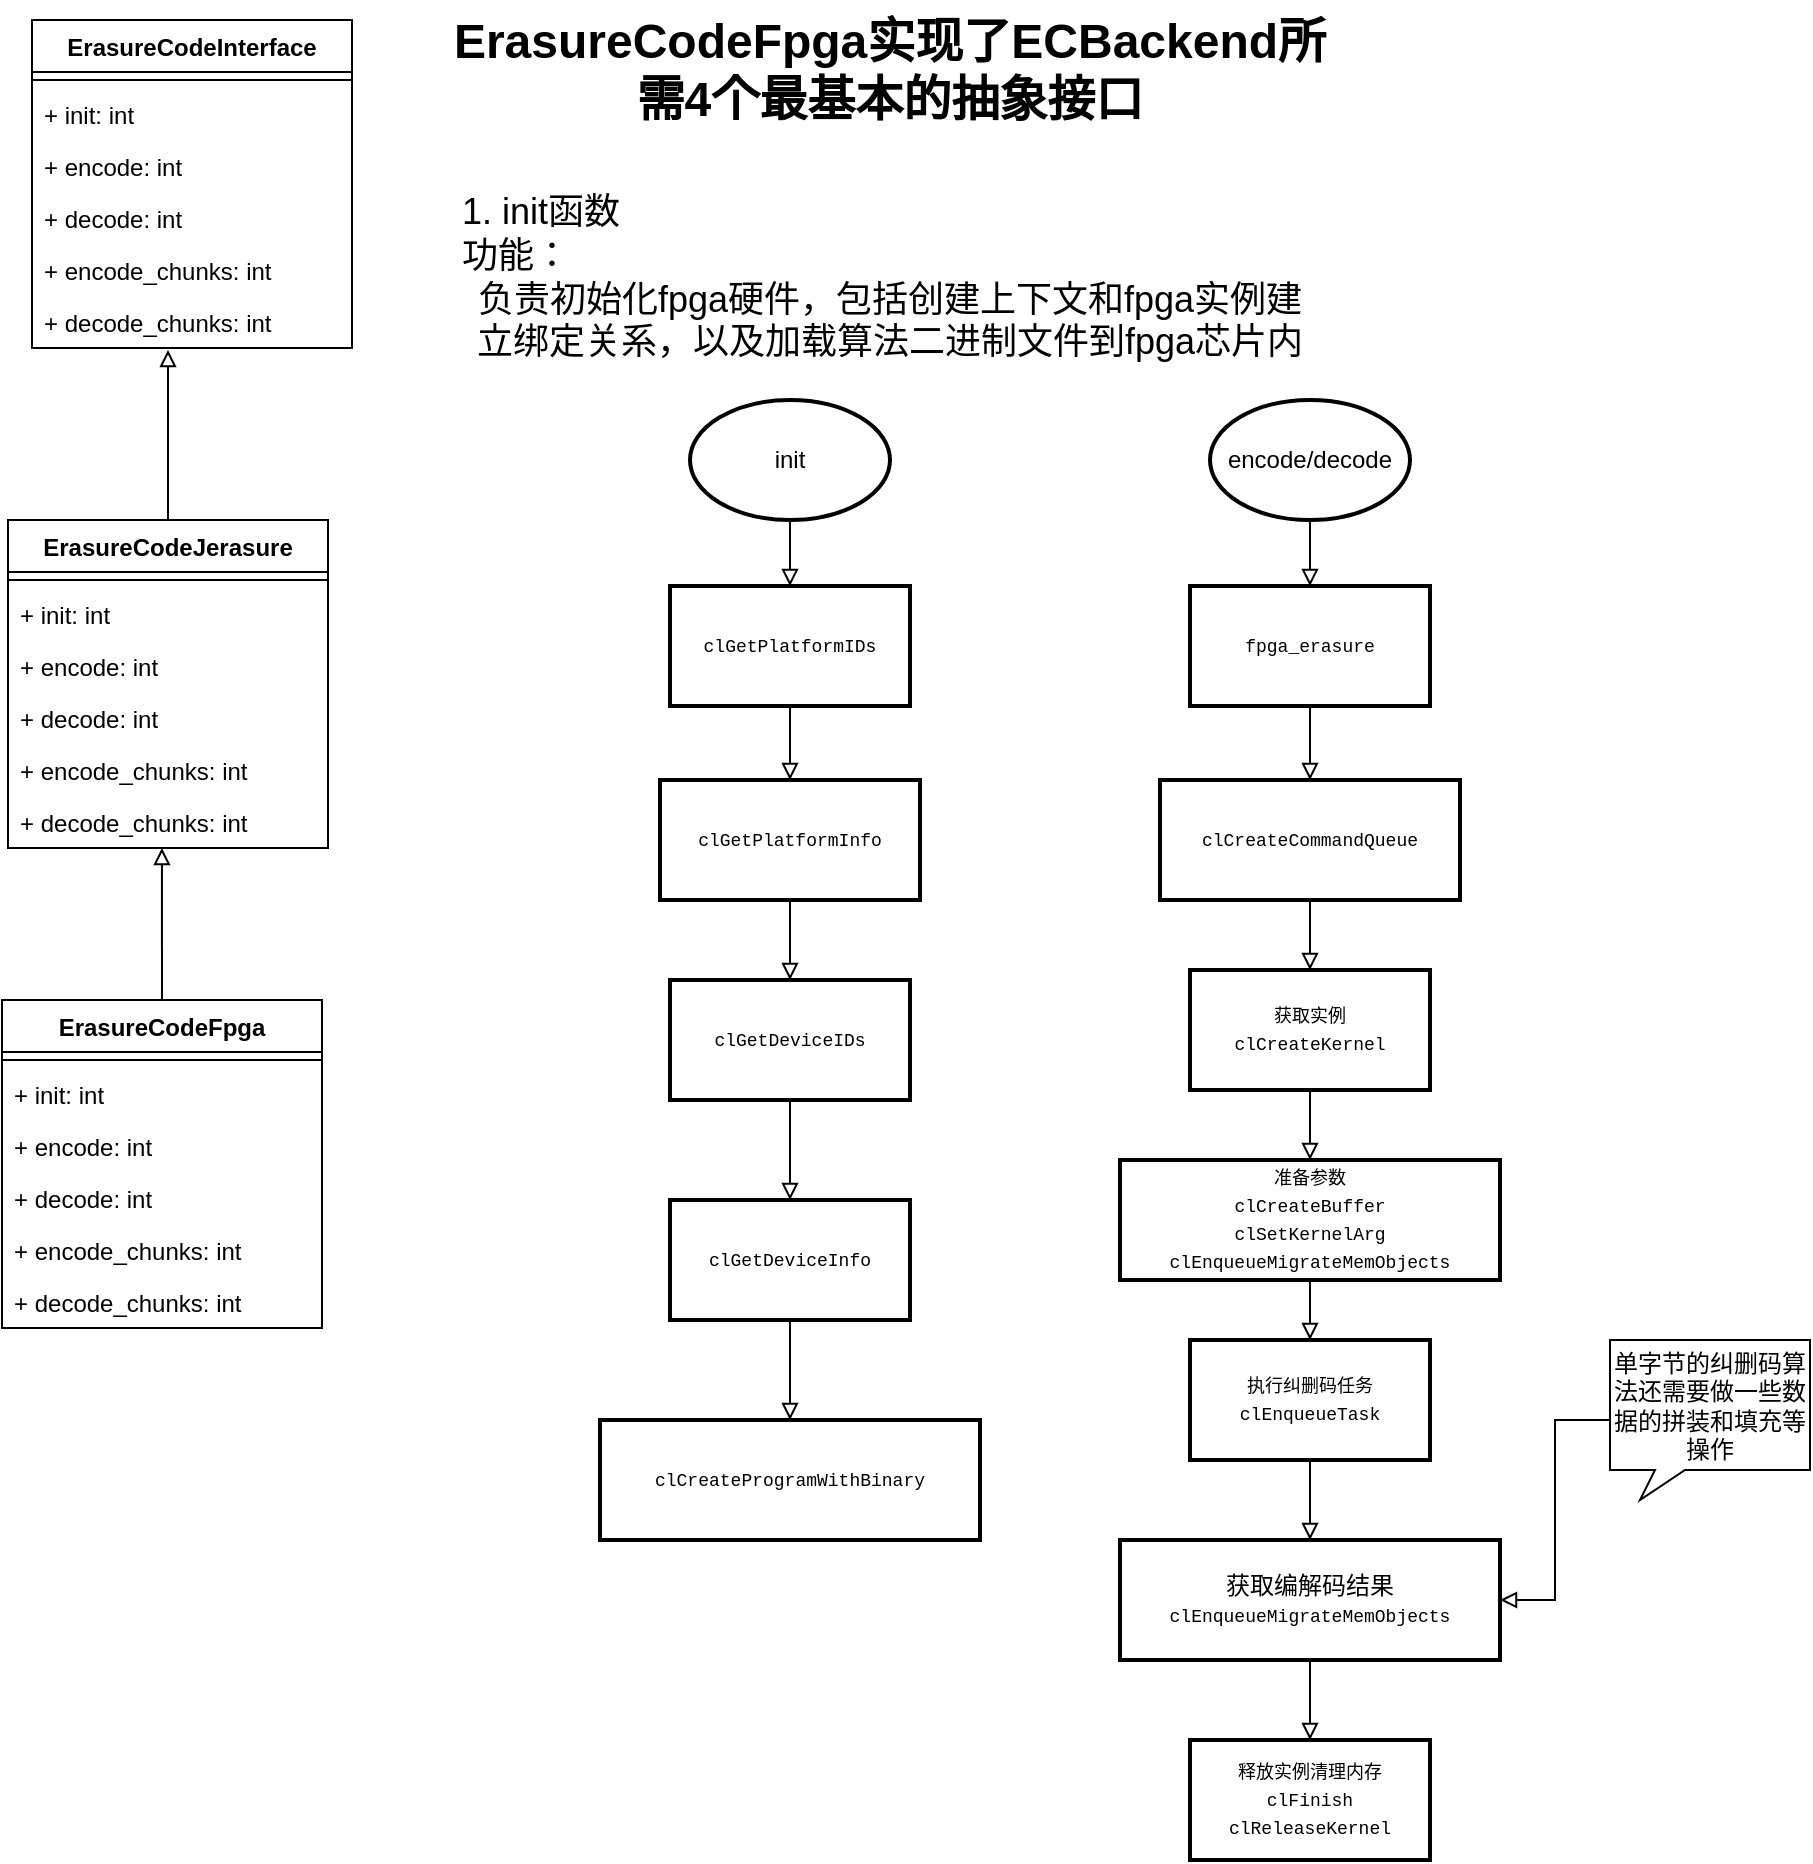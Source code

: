 <mxfile version="13.6.10" type="github">
  <diagram id="fZNxtknCqyulpOdQsxTu" name="Page-1">
    <mxGraphModel dx="1426" dy="803" grid="1" gridSize="10" guides="1" tooltips="1" connect="1" arrows="1" fold="1" page="1" pageScale="1" pageWidth="827" pageHeight="1169" math="0" shadow="0">
      <root>
        <mxCell id="0" />
        <mxCell id="1" parent="0" />
        <mxCell id="kQczTYPBpwKkl19j958R-11" style="edgeStyle=orthogonalEdgeStyle;rounded=0;orthogonalLoop=1;jettySize=auto;html=1;exitX=0.5;exitY=0;exitDx=0;exitDy=0;endArrow=block;endFill=0;entryX=0.481;entryY=1;entryDx=0;entryDy=0;entryPerimeter=0;" edge="1" parent="1" source="kQczTYPBpwKkl19j958R-6" target="kQczTYPBpwKkl19j958R-14">
          <mxGeometry relative="1" as="geometry">
            <mxPoint x="186" y="301" as="targetPoint" />
          </mxGeometry>
        </mxCell>
        <mxCell id="kQczTYPBpwKkl19j958R-26" value="&lt;div style=&quot;text-align: left&quot;&gt;&lt;span style=&quot;font-size: 18px&quot;&gt;1. init函数&lt;/span&gt;&lt;/div&gt;&lt;div style=&quot;text-align: left&quot;&gt;&lt;span style=&quot;font-size: 18px&quot;&gt;功能：&lt;/span&gt;&lt;/div&gt;&lt;font style=&quot;font-size: 18px&quot;&gt;负责初始化fpga硬件，包括创建上下文和fpga实例建立绑定关系，以及加载算法二进制文件到fpga芯片内&lt;/font&gt;" style="text;html=1;strokeColor=none;fillColor=none;align=center;verticalAlign=middle;whiteSpace=wrap;rounded=0;" vertex="1" parent="1">
          <mxGeometry x="325" y="149" width="430" height="120" as="geometry" />
        </mxCell>
        <mxCell id="kQczTYPBpwKkl19j958R-27" value="&lt;span style=&quot;font-weight: 700&quot;&gt;&lt;font style=&quot;font-size: 24px&quot;&gt;ErasureCodeFpga实现了ECBackend所需4个最基本的抽象接口&lt;/font&gt;&lt;/span&gt;" style="text;html=1;strokeColor=none;fillColor=none;align=center;verticalAlign=middle;whiteSpace=wrap;rounded=0;" vertex="1" parent="1">
          <mxGeometry x="310" y="70" width="460" height="70" as="geometry" />
        </mxCell>
        <mxCell id="kQczTYPBpwKkl19j958R-39" value="" style="edgeStyle=orthogonalEdgeStyle;rounded=0;orthogonalLoop=1;jettySize=auto;html=1;endArrow=block;endFill=0;" edge="1" parent="1" source="kQczTYPBpwKkl19j958R-37" target="kQczTYPBpwKkl19j958R-38">
          <mxGeometry relative="1" as="geometry" />
        </mxCell>
        <mxCell id="kQczTYPBpwKkl19j958R-37" value="init" style="strokeWidth=2;html=1;shape=mxgraph.flowchart.start_1;whiteSpace=wrap;" vertex="1" parent="1">
          <mxGeometry x="440" y="270" width="100" height="60" as="geometry" />
        </mxCell>
        <mxCell id="kQczTYPBpwKkl19j958R-41" value="" style="edgeStyle=orthogonalEdgeStyle;rounded=0;orthogonalLoop=1;jettySize=auto;html=1;endArrow=block;endFill=0;" edge="1" parent="1" source="kQczTYPBpwKkl19j958R-38" target="kQczTYPBpwKkl19j958R-40">
          <mxGeometry relative="1" as="geometry" />
        </mxCell>
        <mxCell id="kQczTYPBpwKkl19j958R-38" value="&lt;div style=&quot;font-family: &amp;#34;menlo&amp;#34; , &amp;#34;monaco&amp;#34; , &amp;#34;courier new&amp;#34; , monospace ; font-size: 9px ; line-height: 14px&quot;&gt;&lt;span style=&quot;background-color: rgb(255 , 255 , 255)&quot;&gt;clGetPlatformIDs&lt;/span&gt;&lt;/div&gt;" style="whiteSpace=wrap;html=1;strokeWidth=2;" vertex="1" parent="1">
          <mxGeometry x="430" y="363" width="120" height="60" as="geometry" />
        </mxCell>
        <mxCell id="kQczTYPBpwKkl19j958R-43" value="" style="edgeStyle=orthogonalEdgeStyle;rounded=0;orthogonalLoop=1;jettySize=auto;html=1;endArrow=block;endFill=0;fontColor=#000000;" edge="1" parent="1" source="kQczTYPBpwKkl19j958R-40" target="kQczTYPBpwKkl19j958R-42">
          <mxGeometry relative="1" as="geometry" />
        </mxCell>
        <mxCell id="kQczTYPBpwKkl19j958R-40" value="&lt;div style=&quot;font-family: menlo, monaco, &amp;quot;courier new&amp;quot;, monospace; font-size: 9px; line-height: 14px;&quot;&gt;&lt;span style=&quot;&quot;&gt;clGetPlatformInfo&lt;/span&gt;&lt;/div&gt;" style="whiteSpace=wrap;html=1;strokeWidth=2;labelBackgroundColor=#ffffff;" vertex="1" parent="1">
          <mxGeometry x="425" y="460" width="130" height="60" as="geometry" />
        </mxCell>
        <mxCell id="kQczTYPBpwKkl19j958R-45" value="" style="edgeStyle=orthogonalEdgeStyle;rounded=0;orthogonalLoop=1;jettySize=auto;html=1;endArrow=block;endFill=0;fontColor=#000000;" edge="1" parent="1" source="kQczTYPBpwKkl19j958R-42" target="kQczTYPBpwKkl19j958R-44">
          <mxGeometry relative="1" as="geometry" />
        </mxCell>
        <mxCell id="kQczTYPBpwKkl19j958R-42" value="&lt;div style=&quot;font-family: menlo, monaco, &amp;quot;courier new&amp;quot;, monospace; font-size: 9px; line-height: 14px;&quot;&gt;&lt;span style=&quot;&quot;&gt;clGetDeviceIDs&lt;/span&gt;&lt;/div&gt;" style="whiteSpace=wrap;html=1;strokeWidth=2;labelBackgroundColor=#FFFFFF;" vertex="1" parent="1">
          <mxGeometry x="430" y="560" width="120" height="60" as="geometry" />
        </mxCell>
        <mxCell id="kQczTYPBpwKkl19j958R-47" value="" style="edgeStyle=orthogonalEdgeStyle;rounded=0;orthogonalLoop=1;jettySize=auto;html=1;endArrow=block;endFill=0;fontColor=#000000;" edge="1" parent="1" source="kQczTYPBpwKkl19j958R-44" target="kQczTYPBpwKkl19j958R-46">
          <mxGeometry relative="1" as="geometry" />
        </mxCell>
        <mxCell id="kQczTYPBpwKkl19j958R-44" value="&lt;meta charset=&quot;utf-8&quot;&gt;&lt;div style=&quot;font-family: menlo, monaco, &amp;quot;courier new&amp;quot;, monospace; font-weight: normal; font-size: 9px; line-height: 14px;&quot;&gt;&lt;div&gt;&lt;span style=&quot;&quot;&gt;clGetDeviceInfo&lt;/span&gt;&lt;/div&gt;&lt;/div&gt;" style="whiteSpace=wrap;html=1;strokeWidth=2;labelBackgroundColor=#FFFFFF;" vertex="1" parent="1">
          <mxGeometry x="430" y="670" width="120" height="60" as="geometry" />
        </mxCell>
        <mxCell id="kQczTYPBpwKkl19j958R-46" value="&lt;div style=&quot;font-family: menlo, monaco, &amp;quot;courier new&amp;quot;, monospace; font-size: 9px; line-height: 14px;&quot;&gt;&lt;span style=&quot;&quot;&gt;clCreateProgramWithBinary&lt;/span&gt;&lt;/div&gt;" style="whiteSpace=wrap;html=1;strokeWidth=2;labelBackgroundColor=#FFFFFF;" vertex="1" parent="1">
          <mxGeometry x="395" y="780" width="190" height="60" as="geometry" />
        </mxCell>
        <mxCell id="kQczTYPBpwKkl19j958R-59" value="" style="edgeStyle=orthogonalEdgeStyle;rounded=0;orthogonalLoop=1;jettySize=auto;html=1;endArrow=block;endFill=0;fontColor=#000000;" edge="1" parent="1" source="kQczTYPBpwKkl19j958R-48" target="kQczTYPBpwKkl19j958R-58">
          <mxGeometry relative="1" as="geometry" />
        </mxCell>
        <mxCell id="kQczTYPBpwKkl19j958R-48" value="encode/decode" style="strokeWidth=2;html=1;shape=mxgraph.flowchart.start_1;whiteSpace=wrap;labelBackgroundColor=#FFFFFF;fontColor=#000000;" vertex="1" parent="1">
          <mxGeometry x="700" y="270" width="100" height="60" as="geometry" />
        </mxCell>
        <mxCell id="kQczTYPBpwKkl19j958R-6" value="ErasureCodeFpga" style="swimlane;fontStyle=1;align=center;verticalAlign=top;childLayout=stackLayout;horizontal=1;startSize=26;horizontalStack=0;resizeParent=1;resizeParentMax=0;resizeLast=0;collapsible=1;marginBottom=0;" vertex="1" parent="1">
          <mxGeometry x="96" y="570" width="160" height="164" as="geometry" />
        </mxCell>
        <mxCell id="kQczTYPBpwKkl19j958R-8" value="" style="line;strokeWidth=1;fillColor=none;align=left;verticalAlign=middle;spacingTop=-1;spacingLeft=3;spacingRight=3;rotatable=0;labelPosition=right;points=[];portConstraint=eastwest;" vertex="1" parent="kQczTYPBpwKkl19j958R-6">
          <mxGeometry y="26" width="160" height="8" as="geometry" />
        </mxCell>
        <mxCell id="kQczTYPBpwKkl19j958R-9" value="+ init: int" style="text;strokeColor=none;fillColor=none;align=left;verticalAlign=top;spacingLeft=4;spacingRight=4;overflow=hidden;rotatable=0;points=[[0,0.5],[1,0.5]];portConstraint=eastwest;" vertex="1" parent="kQczTYPBpwKkl19j958R-6">
          <mxGeometry y="34" width="160" height="26" as="geometry" />
        </mxCell>
        <mxCell id="kQczTYPBpwKkl19j958R-21" value="+ encode: int" style="text;strokeColor=none;fillColor=none;align=left;verticalAlign=top;spacingLeft=4;spacingRight=4;overflow=hidden;rotatable=0;points=[[0,0.5],[1,0.5]];portConstraint=eastwest;" vertex="1" parent="kQczTYPBpwKkl19j958R-6">
          <mxGeometry y="60" width="160" height="26" as="geometry" />
        </mxCell>
        <mxCell id="kQczTYPBpwKkl19j958R-22" value="+ decode: int" style="text;strokeColor=none;fillColor=none;align=left;verticalAlign=top;spacingLeft=4;spacingRight=4;overflow=hidden;rotatable=0;points=[[0,0.5],[1,0.5]];portConstraint=eastwest;" vertex="1" parent="kQczTYPBpwKkl19j958R-6">
          <mxGeometry y="86" width="160" height="26" as="geometry" />
        </mxCell>
        <mxCell id="kQczTYPBpwKkl19j958R-23" value="+ encode_chunks: int" style="text;strokeColor=none;fillColor=none;align=left;verticalAlign=top;spacingLeft=4;spacingRight=4;overflow=hidden;rotatable=0;points=[[0,0.5],[1,0.5]];portConstraint=eastwest;" vertex="1" parent="kQczTYPBpwKkl19j958R-6">
          <mxGeometry y="112" width="160" height="26" as="geometry" />
        </mxCell>
        <mxCell id="kQczTYPBpwKkl19j958R-24" value="+ decode_chunks: int" style="text;strokeColor=none;fillColor=none;align=left;verticalAlign=top;spacingLeft=4;spacingRight=4;overflow=hidden;rotatable=0;points=[[0,0.5],[1,0.5]];portConstraint=eastwest;" vertex="1" parent="kQczTYPBpwKkl19j958R-6">
          <mxGeometry y="138" width="160" height="26" as="geometry" />
        </mxCell>
        <mxCell id="kQczTYPBpwKkl19j958R-57" style="edgeStyle=orthogonalEdgeStyle;rounded=0;orthogonalLoop=1;jettySize=auto;html=1;exitX=0.5;exitY=0;exitDx=0;exitDy=0;entryX=0.425;entryY=1.038;entryDx=0;entryDy=0;entryPerimeter=0;endArrow=block;endFill=0;fontColor=#000000;" edge="1" parent="1" source="kQczTYPBpwKkl19j958R-2" target="kQczTYPBpwKkl19j958R-56">
          <mxGeometry relative="1" as="geometry" />
        </mxCell>
        <mxCell id="kQczTYPBpwKkl19j958R-2" value="ErasureCodeJerasure" style="swimlane;fontStyle=1;align=center;verticalAlign=top;childLayout=stackLayout;horizontal=1;startSize=26;horizontalStack=0;resizeParent=1;resizeParentMax=0;resizeLast=0;collapsible=1;marginBottom=0;" vertex="1" parent="1">
          <mxGeometry x="99" y="330" width="160" height="164" as="geometry" />
        </mxCell>
        <mxCell id="kQczTYPBpwKkl19j958R-4" value="" style="line;strokeWidth=1;fillColor=none;align=left;verticalAlign=middle;spacingTop=-1;spacingLeft=3;spacingRight=3;rotatable=0;labelPosition=right;points=[];portConstraint=eastwest;" vertex="1" parent="kQczTYPBpwKkl19j958R-2">
          <mxGeometry y="26" width="160" height="8" as="geometry" />
        </mxCell>
        <mxCell id="kQczTYPBpwKkl19j958R-5" value="+ init: int" style="text;strokeColor=none;fillColor=none;align=left;verticalAlign=top;spacingLeft=4;spacingRight=4;overflow=hidden;rotatable=0;points=[[0,0.5],[1,0.5]];portConstraint=eastwest;" vertex="1" parent="kQczTYPBpwKkl19j958R-2">
          <mxGeometry y="34" width="160" height="26" as="geometry" />
        </mxCell>
        <mxCell id="kQczTYPBpwKkl19j958R-15" value="+ encode: int" style="text;strokeColor=none;fillColor=none;align=left;verticalAlign=top;spacingLeft=4;spacingRight=4;overflow=hidden;rotatable=0;points=[[0,0.5],[1,0.5]];portConstraint=eastwest;" vertex="1" parent="kQczTYPBpwKkl19j958R-2">
          <mxGeometry y="60" width="160" height="26" as="geometry" />
        </mxCell>
        <mxCell id="kQczTYPBpwKkl19j958R-12" value="+ decode: int" style="text;strokeColor=none;fillColor=none;align=left;verticalAlign=top;spacingLeft=4;spacingRight=4;overflow=hidden;rotatable=0;points=[[0,0.5],[1,0.5]];portConstraint=eastwest;" vertex="1" parent="kQczTYPBpwKkl19j958R-2">
          <mxGeometry y="86" width="160" height="26" as="geometry" />
        </mxCell>
        <mxCell id="kQczTYPBpwKkl19j958R-13" value="+ encode_chunks: int" style="text;strokeColor=none;fillColor=none;align=left;verticalAlign=top;spacingLeft=4;spacingRight=4;overflow=hidden;rotatable=0;points=[[0,0.5],[1,0.5]];portConstraint=eastwest;" vertex="1" parent="kQczTYPBpwKkl19j958R-2">
          <mxGeometry y="112" width="160" height="26" as="geometry" />
        </mxCell>
        <mxCell id="kQczTYPBpwKkl19j958R-14" value="+ decode_chunks: int" style="text;strokeColor=none;fillColor=none;align=left;verticalAlign=top;spacingLeft=4;spacingRight=4;overflow=hidden;rotatable=0;points=[[0,0.5],[1,0.5]];portConstraint=eastwest;" vertex="1" parent="kQczTYPBpwKkl19j958R-2">
          <mxGeometry y="138" width="160" height="26" as="geometry" />
        </mxCell>
        <mxCell id="kQczTYPBpwKkl19j958R-50" value="ErasureCodeInterface" style="swimlane;fontStyle=1;align=center;verticalAlign=top;childLayout=stackLayout;horizontal=1;startSize=26;horizontalStack=0;resizeParent=1;resizeParentMax=0;resizeLast=0;collapsible=1;marginBottom=0;" vertex="1" parent="1">
          <mxGeometry x="111" y="80" width="160" height="164" as="geometry" />
        </mxCell>
        <mxCell id="kQczTYPBpwKkl19j958R-51" value="" style="line;strokeWidth=1;fillColor=none;align=left;verticalAlign=middle;spacingTop=-1;spacingLeft=3;spacingRight=3;rotatable=0;labelPosition=right;points=[];portConstraint=eastwest;" vertex="1" parent="kQczTYPBpwKkl19j958R-50">
          <mxGeometry y="26" width="160" height="8" as="geometry" />
        </mxCell>
        <mxCell id="kQczTYPBpwKkl19j958R-52" value="+ init: int" style="text;strokeColor=none;fillColor=none;align=left;verticalAlign=top;spacingLeft=4;spacingRight=4;overflow=hidden;rotatable=0;points=[[0,0.5],[1,0.5]];portConstraint=eastwest;" vertex="1" parent="kQczTYPBpwKkl19j958R-50">
          <mxGeometry y="34" width="160" height="26" as="geometry" />
        </mxCell>
        <mxCell id="kQczTYPBpwKkl19j958R-53" value="+ encode: int" style="text;strokeColor=none;fillColor=none;align=left;verticalAlign=top;spacingLeft=4;spacingRight=4;overflow=hidden;rotatable=0;points=[[0,0.5],[1,0.5]];portConstraint=eastwest;" vertex="1" parent="kQczTYPBpwKkl19j958R-50">
          <mxGeometry y="60" width="160" height="26" as="geometry" />
        </mxCell>
        <mxCell id="kQczTYPBpwKkl19j958R-54" value="+ decode: int" style="text;strokeColor=none;fillColor=none;align=left;verticalAlign=top;spacingLeft=4;spacingRight=4;overflow=hidden;rotatable=0;points=[[0,0.5],[1,0.5]];portConstraint=eastwest;" vertex="1" parent="kQczTYPBpwKkl19j958R-50">
          <mxGeometry y="86" width="160" height="26" as="geometry" />
        </mxCell>
        <mxCell id="kQczTYPBpwKkl19j958R-55" value="+ encode_chunks: int" style="text;strokeColor=none;fillColor=none;align=left;verticalAlign=top;spacingLeft=4;spacingRight=4;overflow=hidden;rotatable=0;points=[[0,0.5],[1,0.5]];portConstraint=eastwest;" vertex="1" parent="kQczTYPBpwKkl19j958R-50">
          <mxGeometry y="112" width="160" height="26" as="geometry" />
        </mxCell>
        <mxCell id="kQczTYPBpwKkl19j958R-56" value="+ decode_chunks: int" style="text;strokeColor=none;fillColor=none;align=left;verticalAlign=top;spacingLeft=4;spacingRight=4;overflow=hidden;rotatable=0;points=[[0,0.5],[1,0.5]];portConstraint=eastwest;" vertex="1" parent="kQczTYPBpwKkl19j958R-50">
          <mxGeometry y="138" width="160" height="26" as="geometry" />
        </mxCell>
        <mxCell id="kQczTYPBpwKkl19j958R-61" value="" style="edgeStyle=orthogonalEdgeStyle;rounded=0;orthogonalLoop=1;jettySize=auto;html=1;endArrow=block;endFill=0;fontColor=#000000;" edge="1" parent="1" source="kQczTYPBpwKkl19j958R-58" target="kQczTYPBpwKkl19j958R-60">
          <mxGeometry relative="1" as="geometry" />
        </mxCell>
        <mxCell id="kQczTYPBpwKkl19j958R-58" value="&lt;meta charset=&quot;utf-8&quot;&gt;&lt;div style=&quot;font-family: menlo, monaco, &amp;quot;courier new&amp;quot;, monospace; font-weight: normal; font-size: 9px; line-height: 14px;&quot;&gt;&lt;div&gt;&lt;span style=&quot;&quot;&gt;fpga_erasure&lt;/span&gt;&lt;/div&gt;&lt;/div&gt;" style="whiteSpace=wrap;html=1;strokeWidth=2;labelBackgroundColor=#FFFFFF;" vertex="1" parent="1">
          <mxGeometry x="690" y="363" width="120" height="60" as="geometry" />
        </mxCell>
        <mxCell id="kQczTYPBpwKkl19j958R-63" value="" style="edgeStyle=orthogonalEdgeStyle;rounded=0;orthogonalLoop=1;jettySize=auto;html=1;endArrow=block;endFill=0;fontColor=#000000;" edge="1" parent="1" source="kQczTYPBpwKkl19j958R-60" target="kQczTYPBpwKkl19j958R-62">
          <mxGeometry relative="1" as="geometry" />
        </mxCell>
        <mxCell id="kQczTYPBpwKkl19j958R-60" value="&lt;meta charset=&quot;utf-8&quot;&gt;&lt;div style=&quot;font-family: menlo, monaco, &amp;quot;courier new&amp;quot;, monospace; font-weight: normal; font-size: 9px; line-height: 14px;&quot;&gt;&lt;div&gt;&lt;span style=&quot;&quot;&gt;clCreateCommandQueue&lt;/span&gt;&lt;/div&gt;&lt;/div&gt;" style="whiteSpace=wrap;html=1;strokeWidth=2;labelBackgroundColor=#FFFFFF;" vertex="1" parent="1">
          <mxGeometry x="675" y="460" width="150" height="60" as="geometry" />
        </mxCell>
        <mxCell id="kQczTYPBpwKkl19j958R-68" value="" style="edgeStyle=orthogonalEdgeStyle;rounded=0;orthogonalLoop=1;jettySize=auto;html=1;endArrow=block;endFill=0;fontColor=#000000;" edge="1" parent="1" source="kQczTYPBpwKkl19j958R-62" target="kQczTYPBpwKkl19j958R-67">
          <mxGeometry relative="1" as="geometry" />
        </mxCell>
        <mxCell id="kQczTYPBpwKkl19j958R-62" value="&lt;div style=&quot;font-family: menlo, monaco, &amp;quot;courier new&amp;quot;, monospace; font-size: 9px; line-height: 14px;&quot;&gt;&lt;span style=&quot;&quot;&gt;获取实例&lt;/span&gt;&lt;/div&gt;&lt;div style=&quot;font-family: menlo, monaco, &amp;quot;courier new&amp;quot;, monospace; font-size: 9px; line-height: 14px;&quot;&gt;&lt;span style=&quot;&quot;&gt;clCreateKernel&lt;/span&gt;&lt;/div&gt;" style="whiteSpace=wrap;html=1;strokeWidth=2;labelBackgroundColor=#FFFFFF;" vertex="1" parent="1">
          <mxGeometry x="690" y="555" width="120" height="60" as="geometry" />
        </mxCell>
        <mxCell id="kQczTYPBpwKkl19j958R-70" value="" style="edgeStyle=orthogonalEdgeStyle;rounded=0;orthogonalLoop=1;jettySize=auto;html=1;endArrow=block;endFill=0;fontColor=#000000;" edge="1" parent="1" source="kQczTYPBpwKkl19j958R-67" target="kQczTYPBpwKkl19j958R-69">
          <mxGeometry relative="1" as="geometry" />
        </mxCell>
        <mxCell id="kQczTYPBpwKkl19j958R-67" value="&lt;div style=&quot;font-family: menlo, monaco, &amp;quot;courier new&amp;quot;, monospace; font-size: 9px; line-height: 14px;&quot;&gt;&lt;span style=&quot;&quot;&gt;准备参数&lt;/span&gt;&lt;/div&gt;&lt;div style=&quot;font-family: menlo, monaco, &amp;quot;courier new&amp;quot;, monospace; font-size: 9px; line-height: 14px;&quot;&gt;&lt;span style=&quot;&quot;&gt;clCreateBuffer&lt;/span&gt;&lt;/div&gt;&lt;div style=&quot;font-family: menlo, monaco, &amp;quot;courier new&amp;quot;, monospace; font-size: 9px; line-height: 14px;&quot;&gt;&lt;div style=&quot;font-family: &amp;quot;menlo&amp;quot; , &amp;quot;monaco&amp;quot; , &amp;quot;courier new&amp;quot; , monospace ; line-height: 14px&quot;&gt;&lt;span style=&quot;&quot;&gt;clSetKernelArg&lt;/span&gt;&lt;/div&gt;&lt;div style=&quot;font-family: &amp;quot;menlo&amp;quot; , &amp;quot;monaco&amp;quot; , &amp;quot;courier new&amp;quot; , monospace ; line-height: 14px&quot;&gt;&lt;div style=&quot;line-height: 14px&quot;&gt;&lt;span style=&quot;&quot;&gt;clEnqueueMigrateMemObjects&lt;/span&gt;&lt;/div&gt;&lt;/div&gt;&lt;/div&gt;" style="whiteSpace=wrap;html=1;strokeWidth=2;labelBackgroundColor=#FFFFFF;" vertex="1" parent="1">
          <mxGeometry x="655" y="650" width="190" height="60" as="geometry" />
        </mxCell>
        <mxCell id="kQczTYPBpwKkl19j958R-77" value="" style="edgeStyle=orthogonalEdgeStyle;rounded=0;orthogonalLoop=1;jettySize=auto;html=1;endArrow=block;endFill=0;fontColor=#000000;" edge="1" parent="1" source="kQczTYPBpwKkl19j958R-69" target="kQczTYPBpwKkl19j958R-76">
          <mxGeometry relative="1" as="geometry" />
        </mxCell>
        <mxCell id="kQczTYPBpwKkl19j958R-69" value="&lt;div style=&quot;font-family: menlo, monaco, &amp;quot;courier new&amp;quot;, monospace; font-weight: normal; font-size: 9px; line-height: 14px;&quot;&gt;&lt;div&gt;&lt;span style=&quot;&quot;&gt;执行纠删码任务&lt;/span&gt;&lt;/div&gt;&lt;div&gt;&lt;span style=&quot;&quot;&gt;clEnqueueTask&lt;/span&gt;&lt;/div&gt;&lt;/div&gt;" style="whiteSpace=wrap;html=1;strokeWidth=2;labelBackgroundColor=#FFFFFF;" vertex="1" parent="1">
          <mxGeometry x="690" y="740" width="120" height="60" as="geometry" />
        </mxCell>
        <mxCell id="kQczTYPBpwKkl19j958R-81" value="" style="edgeStyle=orthogonalEdgeStyle;rounded=0;orthogonalLoop=1;jettySize=auto;html=1;endArrow=block;endFill=0;fontColor=#000000;" edge="1" parent="1" source="kQczTYPBpwKkl19j958R-76" target="kQczTYPBpwKkl19j958R-80">
          <mxGeometry relative="1" as="geometry" />
        </mxCell>
        <mxCell id="kQczTYPBpwKkl19j958R-76" value="&lt;div style=&quot;font-family: menlo, monaco, &amp;quot;courier new&amp;quot;, monospace; font-weight: normal; font-size: 9px; line-height: 14px;&quot;&gt;&lt;div&gt;&lt;span style=&quot;font-family: helvetica; font-size: 12px;&quot;&gt;获取编解码结果&lt;/span&gt;&lt;span style=&quot;&quot;&gt;&lt;br&gt;&lt;/span&gt;&lt;/div&gt;&lt;div&gt;&lt;span style=&quot;&quot;&gt;clEnqueueMigrateMemObjects&lt;/span&gt;&lt;/div&gt;&lt;/div&gt;" style="whiteSpace=wrap;html=1;strokeWidth=2;labelBackgroundColor=#FFFFFF;" vertex="1" parent="1">
          <mxGeometry x="655" y="840" width="190" height="60" as="geometry" />
        </mxCell>
        <mxCell id="kQczTYPBpwKkl19j958R-80" value="&lt;div style=&quot;font-family: menlo, monaco, &amp;quot;courier new&amp;quot;, monospace; font-size: 9px; line-height: 14px;&quot;&gt;&lt;span style=&quot;&quot;&gt;释放实例清理内存&lt;/span&gt;&lt;/div&gt;&lt;div style=&quot;font-family: menlo, monaco, &amp;quot;courier new&amp;quot;, monospace; font-size: 9px; line-height: 14px;&quot;&gt;&lt;span style=&quot;&quot;&gt;clFinish&lt;/span&gt;&lt;/div&gt;&lt;div style=&quot;font-family: menlo, monaco, &amp;quot;courier new&amp;quot;, monospace; font-size: 9px; line-height: 14px;&quot;&gt;&lt;div style=&quot;line-height: 14px&quot;&gt;&lt;span style=&quot;&quot;&gt;clReleaseKernel&lt;/span&gt;&lt;/div&gt;&lt;/div&gt;" style="whiteSpace=wrap;html=1;strokeWidth=2;labelBackgroundColor=#FFFFFF;" vertex="1" parent="1">
          <mxGeometry x="690" y="940" width="120" height="60" as="geometry" />
        </mxCell>
        <mxCell id="kQczTYPBpwKkl19j958R-85" style="edgeStyle=orthogonalEdgeStyle;rounded=0;orthogonalLoop=1;jettySize=auto;html=1;entryX=1;entryY=0.5;entryDx=0;entryDy=0;endArrow=block;endFill=0;fontColor=#000000;" edge="1" parent="1" source="kQczTYPBpwKkl19j958R-84" target="kQczTYPBpwKkl19j958R-76">
          <mxGeometry relative="1" as="geometry" />
        </mxCell>
        <mxCell id="kQczTYPBpwKkl19j958R-84" value="单字节的纠删码算法还需要做一些数据的拼装和填充等操作" style="whiteSpace=wrap;html=1;shape=mxgraph.basic.rectCallout;dx=30;dy=15;boundedLbl=1;labelBackgroundColor=#FFFFFF;fontColor=#000000;" vertex="1" parent="1">
          <mxGeometry x="900" y="740" width="100" height="80" as="geometry" />
        </mxCell>
      </root>
    </mxGraphModel>
  </diagram>
</mxfile>
